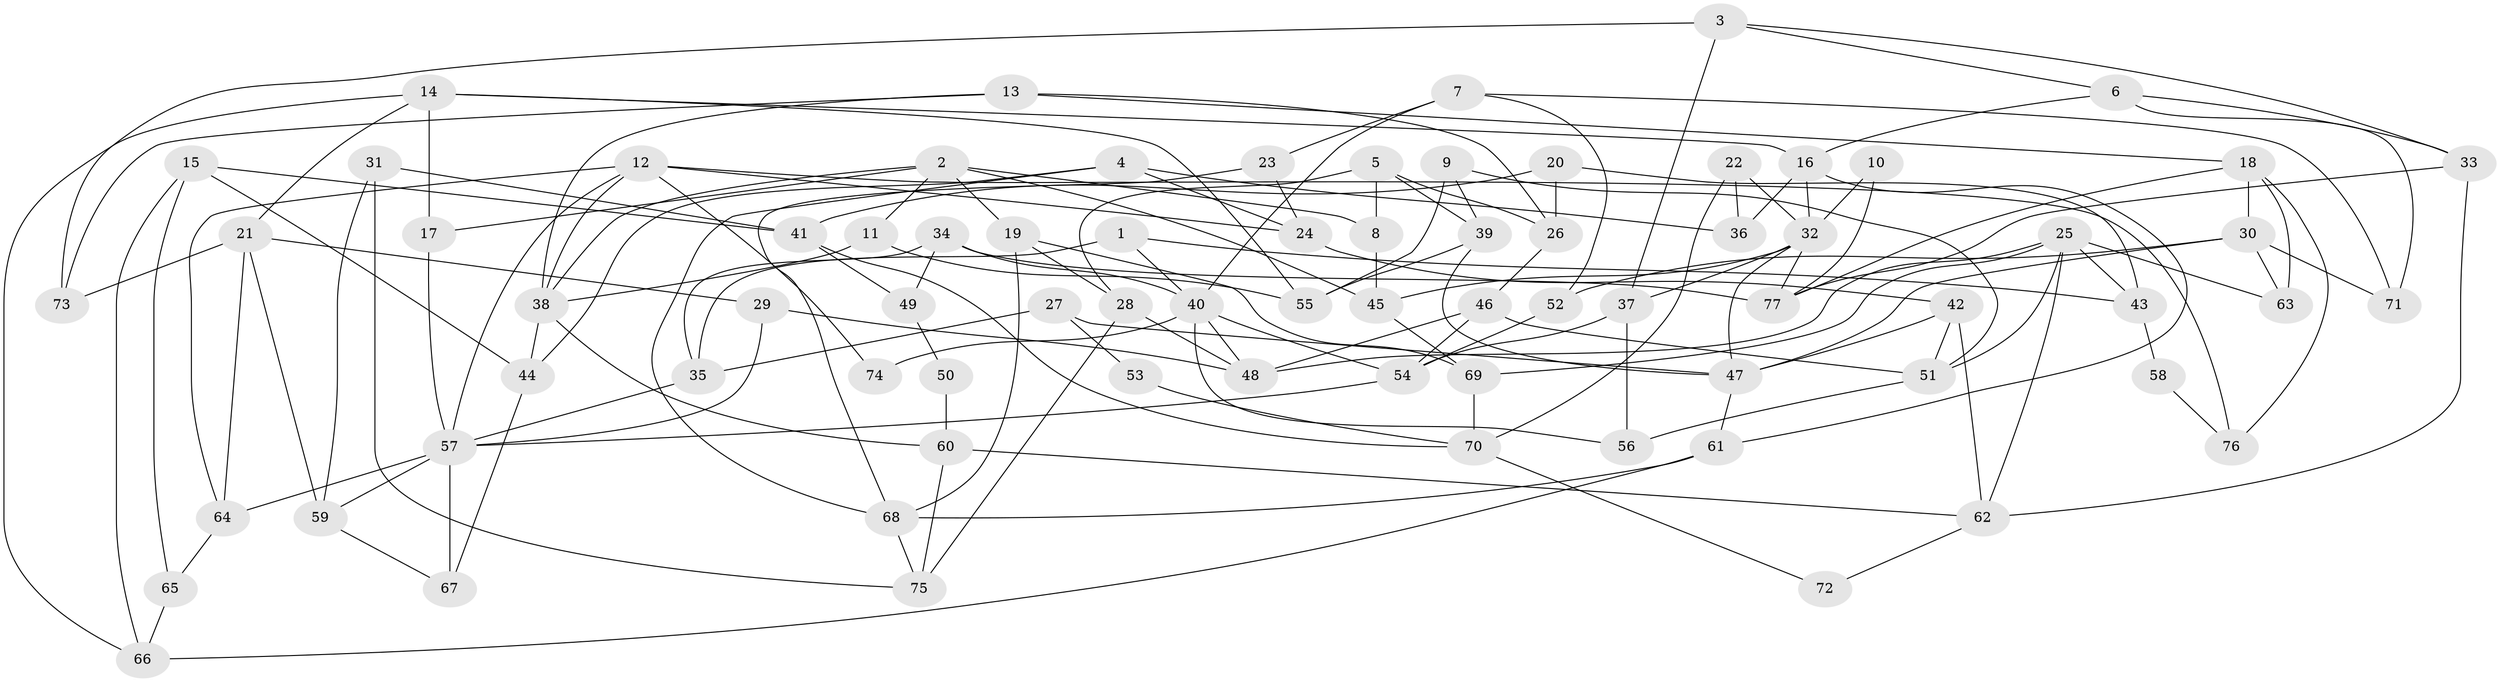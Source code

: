 // Generated by graph-tools (version 1.1) at 2025/11/02/27/25 16:11:20]
// undirected, 77 vertices, 154 edges
graph export_dot {
graph [start="1"]
  node [color=gray90,style=filled];
  1;
  2;
  3;
  4;
  5;
  6;
  7;
  8;
  9;
  10;
  11;
  12;
  13;
  14;
  15;
  16;
  17;
  18;
  19;
  20;
  21;
  22;
  23;
  24;
  25;
  26;
  27;
  28;
  29;
  30;
  31;
  32;
  33;
  34;
  35;
  36;
  37;
  38;
  39;
  40;
  41;
  42;
  43;
  44;
  45;
  46;
  47;
  48;
  49;
  50;
  51;
  52;
  53;
  54;
  55;
  56;
  57;
  58;
  59;
  60;
  61;
  62;
  63;
  64;
  65;
  66;
  67;
  68;
  69;
  70;
  71;
  72;
  73;
  74;
  75;
  76;
  77;
  1 -- 35;
  1 -- 43;
  1 -- 40;
  2 -- 11;
  2 -- 45;
  2 -- 8;
  2 -- 17;
  2 -- 19;
  2 -- 38;
  3 -- 73;
  3 -- 37;
  3 -- 6;
  3 -- 33;
  4 -- 24;
  4 -- 44;
  4 -- 36;
  4 -- 68;
  5 -- 39;
  5 -- 28;
  5 -- 8;
  5 -- 26;
  6 -- 16;
  6 -- 33;
  6 -- 71;
  7 -- 52;
  7 -- 40;
  7 -- 23;
  7 -- 71;
  8 -- 45;
  9 -- 51;
  9 -- 55;
  9 -- 39;
  10 -- 32;
  10 -- 77;
  11 -- 38;
  11 -- 55;
  12 -- 24;
  12 -- 57;
  12 -- 38;
  12 -- 64;
  12 -- 74;
  12 -- 76;
  13 -- 38;
  13 -- 26;
  13 -- 18;
  13 -- 73;
  14 -- 17;
  14 -- 16;
  14 -- 21;
  14 -- 55;
  14 -- 66;
  15 -- 44;
  15 -- 65;
  15 -- 41;
  15 -- 66;
  16 -- 61;
  16 -- 32;
  16 -- 36;
  17 -- 57;
  18 -- 30;
  18 -- 63;
  18 -- 76;
  18 -- 77;
  19 -- 69;
  19 -- 28;
  19 -- 68;
  20 -- 41;
  20 -- 26;
  20 -- 43;
  21 -- 64;
  21 -- 29;
  21 -- 59;
  21 -- 73;
  22 -- 36;
  22 -- 32;
  22 -- 70;
  23 -- 68;
  23 -- 24;
  24 -- 42;
  25 -- 62;
  25 -- 48;
  25 -- 43;
  25 -- 51;
  25 -- 63;
  25 -- 69;
  26 -- 46;
  27 -- 35;
  27 -- 47;
  27 -- 53;
  28 -- 75;
  28 -- 48;
  29 -- 48;
  29 -- 57;
  30 -- 63;
  30 -- 71;
  30 -- 47;
  30 -- 52;
  31 -- 75;
  31 -- 41;
  31 -- 59;
  32 -- 77;
  32 -- 47;
  32 -- 37;
  32 -- 45;
  33 -- 62;
  33 -- 77;
  34 -- 40;
  34 -- 77;
  34 -- 35;
  34 -- 49;
  35 -- 57;
  37 -- 54;
  37 -- 56;
  38 -- 44;
  38 -- 60;
  39 -- 47;
  39 -- 55;
  40 -- 54;
  40 -- 48;
  40 -- 56;
  40 -- 74;
  41 -- 70;
  41 -- 49;
  42 -- 51;
  42 -- 47;
  42 -- 62;
  43 -- 58;
  44 -- 67;
  45 -- 69;
  46 -- 51;
  46 -- 48;
  46 -- 54;
  47 -- 61;
  49 -- 50;
  50 -- 60;
  51 -- 56;
  52 -- 54;
  53 -- 70;
  54 -- 57;
  57 -- 59;
  57 -- 64;
  57 -- 67;
  58 -- 76;
  59 -- 67;
  60 -- 62;
  60 -- 75;
  61 -- 68;
  61 -- 66;
  62 -- 72;
  64 -- 65;
  65 -- 66;
  68 -- 75;
  69 -- 70;
  70 -- 72;
}
